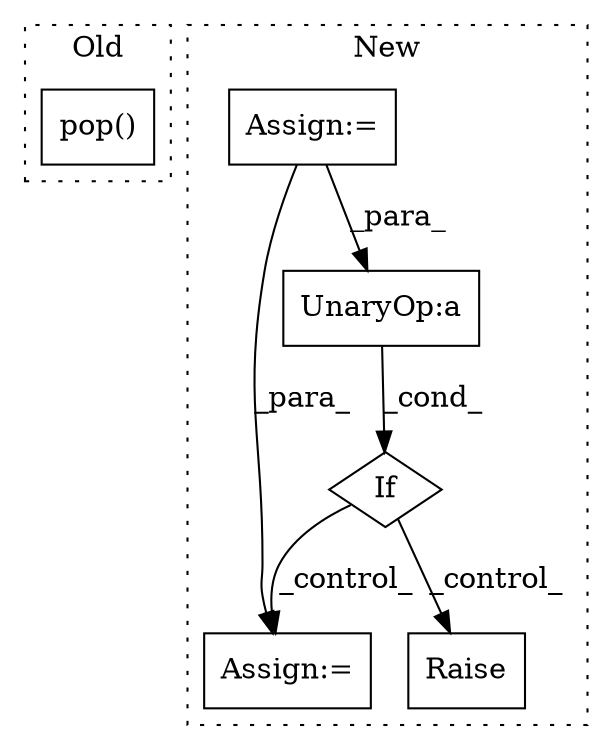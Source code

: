 digraph G {
subgraph cluster0 {
1 [label="pop()" a="75" s="7239,7256" l="11,1" shape="box"];
label = "Old";
style="dotted";
}
subgraph cluster1 {
2 [label="Raise" a="91" s="6366" l="6" shape="box"];
3 [label="If" a="96" s="6306" l="3" shape="diamond"];
4 [label="Assign:=" a="68" s="7127" l="3" shape="box"];
5 [label="Assign:=" a="68" s="6195" l="3" shape="box"];
6 [label="UnaryOp:a" a="61" s="6322" l="3" shape="box"];
label = "New";
style="dotted";
}
3 -> 2 [label="_control_"];
3 -> 4 [label="_control_"];
5 -> 6 [label="_para_"];
5 -> 4 [label="_para_"];
6 -> 3 [label="_cond_"];
}